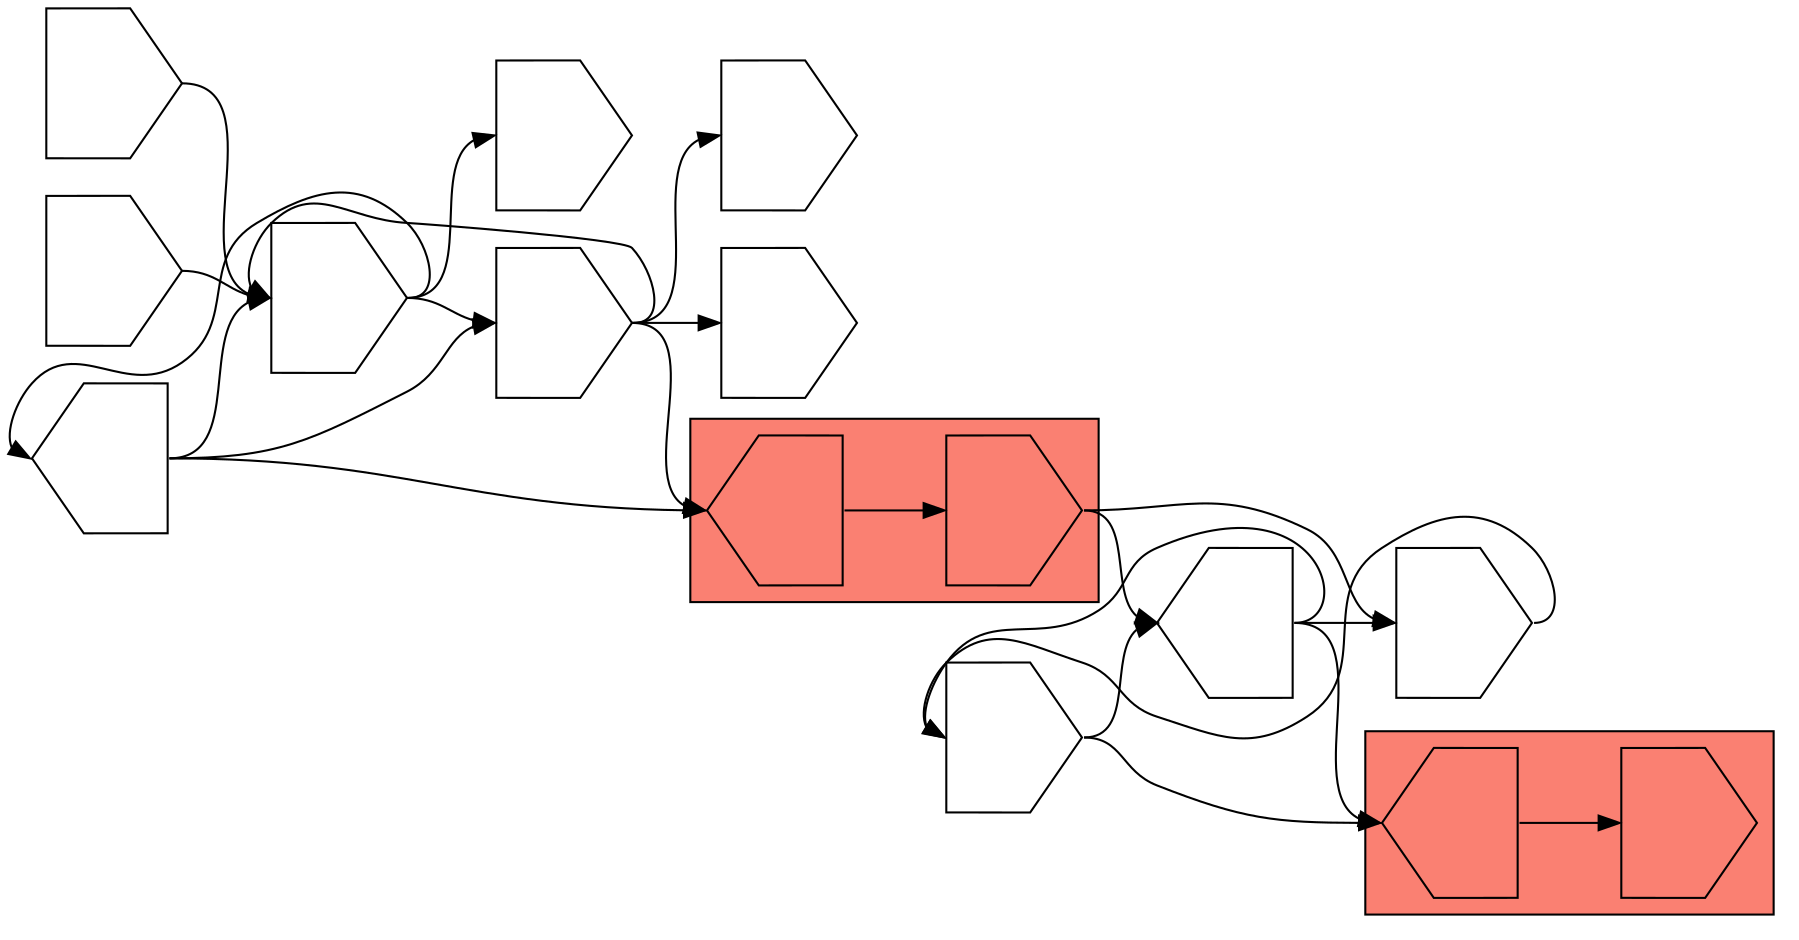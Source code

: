digraph asm {
	rotate=90;
	edge [headport=n,tailport=s];
subgraph cluster_C12918_10306 {
	12918 [label="",height=1,width=1,shape=house];
	10306 [label="",height=1,width=1,shape=invhouse];
	style=filled;
	fillcolor=salmon;
}
subgraph cluster_C1887_11553 {
	1887 [label="",height=1,width=1,shape=house];
	11553 [label="",height=1,width=1,shape=invhouse];
	style=filled;
	fillcolor=salmon;
}
	4782 [label="",height=1,width=1,shape=invhouse];
	17163 [label="",height=1,width=1,shape=house];
	10364 [label="",height=1,width=1,shape=invhouse];
	17860 [label="",height=1,width=1,shape=house];
	16321 [label="",height=1,width=1,shape=invhouse];
	18166 [label="",height=1,width=1,shape=invhouse];
	18311 [label="",height=1,width=1,shape=invhouse];
	18522 [label="",height=1,width=1,shape=invhouse];
	18651 [label="",height=1,width=1,shape=invhouse];
	13832 [label="",height=1,width=1,shape=invhouse];
	18789 [label="",height=1,width=1,shape=invhouse];
	12918 -> 10306
	4782 -> 12918
	4782 -> 17163
	17163 -> 4782
	17163 -> 10364
	17163 -> 12918
	10364 -> 4782
	11553 -> 10364
	11553 -> 17163
	1887 -> 11553
	17860 -> 1887
	17860 -> 16321
	17860 -> 18166
	16321 -> 17860
	16321 -> 18166
	16321 -> 18651
	18166 -> 1887
	18166 -> 16321
	18166 -> 18311
	18166 -> 18522
	13832 -> 16321
	18789 -> 16321
}